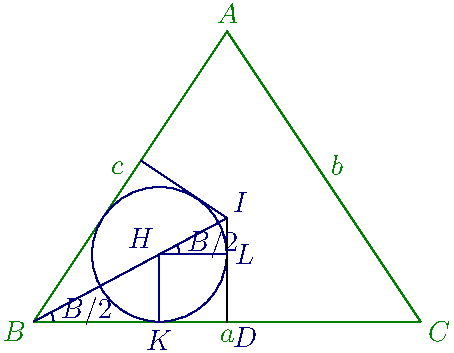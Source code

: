 settings.outformat = "png";
defaultpen(fontsize(14pt));
import geometry;

size(8cm);

pair a = (0,3);
pair b = (-2,0);
pair c = (2,0);
triangle t = triangle(a,b,c);
show(t, 0.5*green);
pair i = incenter(t);
draw(b -- i, 0.5*blue);
pair h = midpoint(line(b, i));
pair h = h + (.3, (i.y - b.y)/(i.x - b.x)*.3);
line l = perpendicular(h, line(b, c));
real r = distance(line(b, c), h);
draw(circle(h, r), 0.5*blue);
line m = perpendicular(i, line(a, b));
draw(i -- intersectionpoint(m, line(a,b)), 0.5*blue);
line n = perpendicular(i, line(c, b));
pair p = intersectionpoint(n, line(b, c));
draw(i -- p);
line l1 = perpendicular(h, line(i, p));
draw(h -- intersectionpoint(l1, line(i, p)), 0.5*blue);
line m1 = perpendicular(h, line(b, c));
draw(h -- intersectionpoint(m1, line(b, c)), 0.5*blue);
label("$L$", intersectionpoint(l1, line(i, p)), align=E, 0.5*blue);
label("$K$", intersectionpoint(m1, line(b, c)), align=S, 0.5*blue);
label("$H$", h, align=NW, 0.5*blue);
label("$I$", i, align=NE, 0.5*blue);
label("$D$", intersectionpoint(n, line(b, c)), align=SE, 0.5*blue);
markangle("$B/2$", radius=10, c, b, i, 0.5*blue);
markangle("$B/2$", radius=10, intersectionpoint(l1, line(i, p)), h, i, 0.5*blue);
